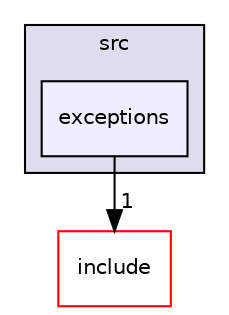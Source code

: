 digraph "/home/runner/work/pimd_qmcf/pimd_qmcf/src/exceptions" {
  compound=true
  node [ fontsize="10", fontname="Helvetica"];
  edge [ labelfontsize="10", labelfontname="Helvetica"];
  subgraph clusterdir_68267d1309a1af8e8297ef4c3efbcdba {
    graph [ bgcolor="#ddddee", pencolor="black", label="src" fontname="Helvetica", fontsize="10", URL="dir_68267d1309a1af8e8297ef4c3efbcdba.html"]
  dir_6e33d6500a76933db4361f663e54ab12 [shape=box, label="exceptions", style="filled", fillcolor="#eeeeff", pencolor="black", URL="dir_6e33d6500a76933db4361f663e54ab12.html"];
  }
  dir_d44c64559bbebec7f509842c48db8b23 [shape=box label="include" fillcolor="white" style="filled" color="red" URL="dir_d44c64559bbebec7f509842c48db8b23.html"];
  dir_6e33d6500a76933db4361f663e54ab12->dir_d44c64559bbebec7f509842c48db8b23 [headlabel="1", labeldistance=1.5 headhref="dir_000044_000003.html"];
}
